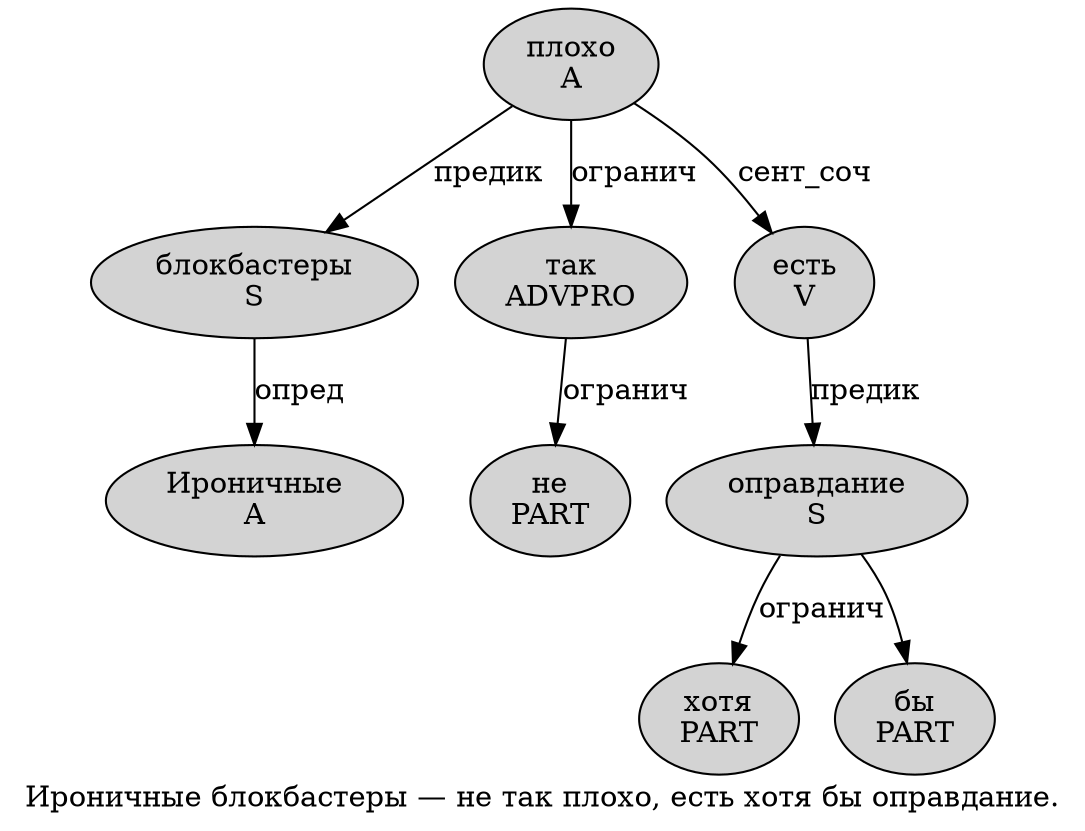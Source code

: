 digraph SENTENCE_4535 {
	graph [label="Ироничные блокбастеры — не так плохо, есть хотя бы оправдание."]
	node [style=filled]
		0 [label="Ироничные
A" color="" fillcolor=lightgray penwidth=1 shape=ellipse]
		1 [label="блокбастеры
S" color="" fillcolor=lightgray penwidth=1 shape=ellipse]
		3 [label="не
PART" color="" fillcolor=lightgray penwidth=1 shape=ellipse]
		4 [label="так
ADVPRO" color="" fillcolor=lightgray penwidth=1 shape=ellipse]
		5 [label="плохо
A" color="" fillcolor=lightgray penwidth=1 shape=ellipse]
		7 [label="есть
V" color="" fillcolor=lightgray penwidth=1 shape=ellipse]
		8 [label="хотя
PART" color="" fillcolor=lightgray penwidth=1 shape=ellipse]
		9 [label="бы
PART" color="" fillcolor=lightgray penwidth=1 shape=ellipse]
		10 [label="оправдание
S" color="" fillcolor=lightgray penwidth=1 shape=ellipse]
			10 -> 8 [label="огранич"]
			10 -> 9
			1 -> 0 [label="опред"]
			5 -> 1 [label="предик"]
			5 -> 4 [label="огранич"]
			5 -> 7 [label="сент_соч"]
			4 -> 3 [label="огранич"]
			7 -> 10 [label="предик"]
}